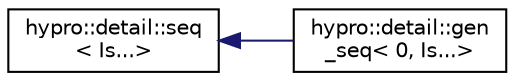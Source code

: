 digraph "Graphical Class Hierarchy"
{
  edge [fontname="Helvetica",fontsize="10",labelfontname="Helvetica",labelfontsize="10"];
  node [fontname="Helvetica",fontsize="10",shape=record];
  rankdir="LR";
  Node1 [label="hypro::detail::seq\l\< Is...\>",height=0.2,width=0.4,color="black", fillcolor="white", style="filled",URL="$structhypro_1_1detail_1_1seq.html"];
  Node1 -> Node2 [dir="back",color="midnightblue",fontsize="10",style="solid",fontname="Helvetica"];
  Node2 [label="hypro::detail::gen\l_seq\< 0, Is...\>",height=0.2,width=0.4,color="black", fillcolor="white", style="filled",URL="$structhypro_1_1detail_1_1gen__seq_3_010_00_01Is_8_8_8_4.html"];
}
